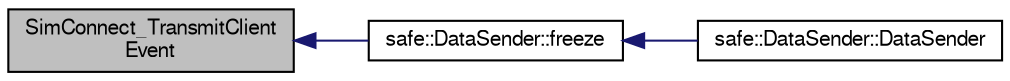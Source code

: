 digraph "SimConnect_TransmitClientEvent"
{
  bgcolor="transparent";
  edge [fontname="FreeSans",fontsize="10",labelfontname="FreeSans",labelfontsize="10"];
  node [fontname="FreeSans",fontsize="10",shape=record];
  rankdir="LR";
  Node1 [label="SimConnect_TransmitClient\lEvent",height=0.2,width=0.4,color="black", fillcolor="grey75", style="filled" fontcolor="black"];
  Node1 -> Node2 [dir="back",color="midnightblue",fontsize="10",style="solid",fontname="FreeSans"];
  Node2 [label="safe::DataSender::freeze",height=0.2,width=0.4,color="black",URL="$classsafe_1_1DataSender.html#a0a33d17a5f0b91757aaee65ae29fdedf"];
  Node2 -> Node3 [dir="back",color="midnightblue",fontsize="10",style="solid",fontname="FreeSans"];
  Node3 [label="safe::DataSender::DataSender",height=0.2,width=0.4,color="black",URL="$classsafe_1_1DataSender.html#a7f2818630fca71d92179e12cf414fb16"];
}
